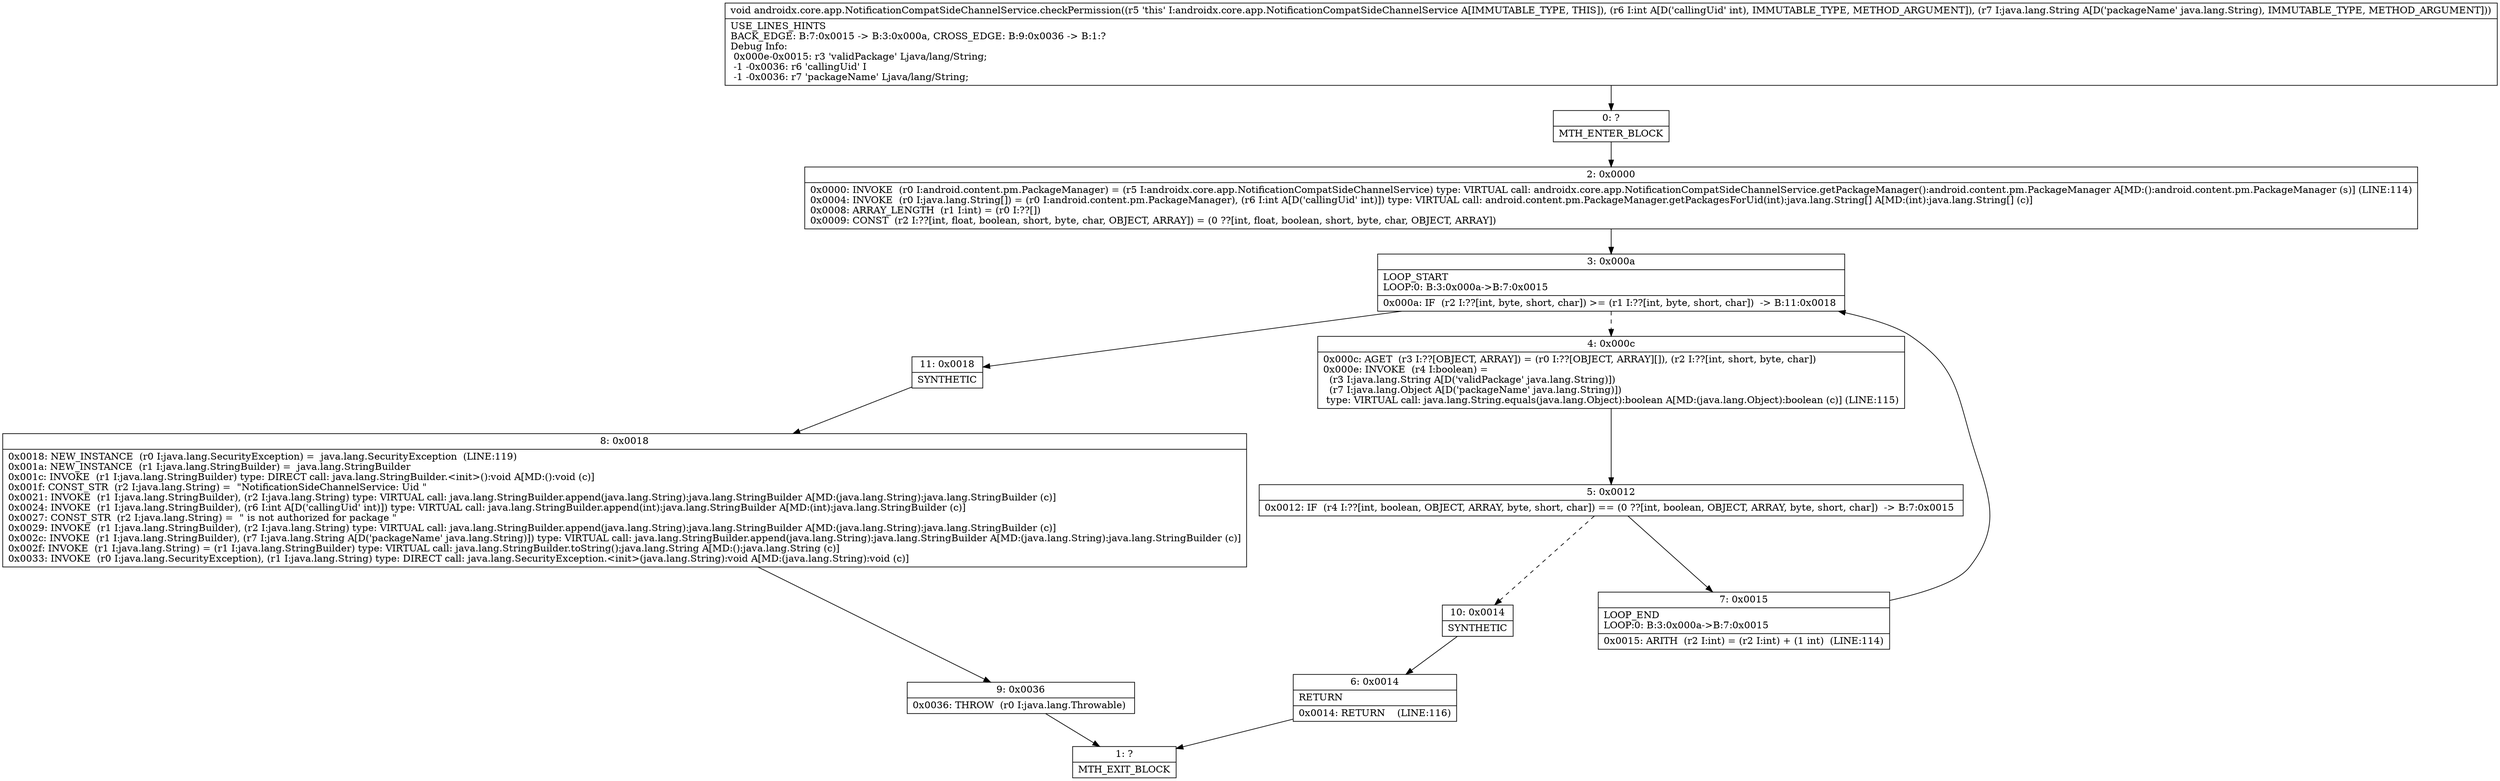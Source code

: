 digraph "CFG forandroidx.core.app.NotificationCompatSideChannelService.checkPermission(ILjava\/lang\/String;)V" {
Node_0 [shape=record,label="{0\:\ ?|MTH_ENTER_BLOCK\l}"];
Node_2 [shape=record,label="{2\:\ 0x0000|0x0000: INVOKE  (r0 I:android.content.pm.PackageManager) = (r5 I:androidx.core.app.NotificationCompatSideChannelService) type: VIRTUAL call: androidx.core.app.NotificationCompatSideChannelService.getPackageManager():android.content.pm.PackageManager A[MD:():android.content.pm.PackageManager (s)] (LINE:114)\l0x0004: INVOKE  (r0 I:java.lang.String[]) = (r0 I:android.content.pm.PackageManager), (r6 I:int A[D('callingUid' int)]) type: VIRTUAL call: android.content.pm.PackageManager.getPackagesForUid(int):java.lang.String[] A[MD:(int):java.lang.String[] (c)]\l0x0008: ARRAY_LENGTH  (r1 I:int) = (r0 I:??[]) \l0x0009: CONST  (r2 I:??[int, float, boolean, short, byte, char, OBJECT, ARRAY]) = (0 ??[int, float, boolean, short, byte, char, OBJECT, ARRAY]) \l}"];
Node_3 [shape=record,label="{3\:\ 0x000a|LOOP_START\lLOOP:0: B:3:0x000a\-\>B:7:0x0015\l|0x000a: IF  (r2 I:??[int, byte, short, char]) \>= (r1 I:??[int, byte, short, char])  \-\> B:11:0x0018 \l}"];
Node_4 [shape=record,label="{4\:\ 0x000c|0x000c: AGET  (r3 I:??[OBJECT, ARRAY]) = (r0 I:??[OBJECT, ARRAY][]), (r2 I:??[int, short, byte, char]) \l0x000e: INVOKE  (r4 I:boolean) = \l  (r3 I:java.lang.String A[D('validPackage' java.lang.String)])\l  (r7 I:java.lang.Object A[D('packageName' java.lang.String)])\l type: VIRTUAL call: java.lang.String.equals(java.lang.Object):boolean A[MD:(java.lang.Object):boolean (c)] (LINE:115)\l}"];
Node_5 [shape=record,label="{5\:\ 0x0012|0x0012: IF  (r4 I:??[int, boolean, OBJECT, ARRAY, byte, short, char]) == (0 ??[int, boolean, OBJECT, ARRAY, byte, short, char])  \-\> B:7:0x0015 \l}"];
Node_7 [shape=record,label="{7\:\ 0x0015|LOOP_END\lLOOP:0: B:3:0x000a\-\>B:7:0x0015\l|0x0015: ARITH  (r2 I:int) = (r2 I:int) + (1 int)  (LINE:114)\l}"];
Node_10 [shape=record,label="{10\:\ 0x0014|SYNTHETIC\l}"];
Node_6 [shape=record,label="{6\:\ 0x0014|RETURN\l|0x0014: RETURN    (LINE:116)\l}"];
Node_1 [shape=record,label="{1\:\ ?|MTH_EXIT_BLOCK\l}"];
Node_11 [shape=record,label="{11\:\ 0x0018|SYNTHETIC\l}"];
Node_8 [shape=record,label="{8\:\ 0x0018|0x0018: NEW_INSTANCE  (r0 I:java.lang.SecurityException) =  java.lang.SecurityException  (LINE:119)\l0x001a: NEW_INSTANCE  (r1 I:java.lang.StringBuilder) =  java.lang.StringBuilder \l0x001c: INVOKE  (r1 I:java.lang.StringBuilder) type: DIRECT call: java.lang.StringBuilder.\<init\>():void A[MD:():void (c)]\l0x001f: CONST_STR  (r2 I:java.lang.String) =  \"NotificationSideChannelService: Uid \" \l0x0021: INVOKE  (r1 I:java.lang.StringBuilder), (r2 I:java.lang.String) type: VIRTUAL call: java.lang.StringBuilder.append(java.lang.String):java.lang.StringBuilder A[MD:(java.lang.String):java.lang.StringBuilder (c)]\l0x0024: INVOKE  (r1 I:java.lang.StringBuilder), (r6 I:int A[D('callingUid' int)]) type: VIRTUAL call: java.lang.StringBuilder.append(int):java.lang.StringBuilder A[MD:(int):java.lang.StringBuilder (c)]\l0x0027: CONST_STR  (r2 I:java.lang.String) =  \" is not authorized for package \" \l0x0029: INVOKE  (r1 I:java.lang.StringBuilder), (r2 I:java.lang.String) type: VIRTUAL call: java.lang.StringBuilder.append(java.lang.String):java.lang.StringBuilder A[MD:(java.lang.String):java.lang.StringBuilder (c)]\l0x002c: INVOKE  (r1 I:java.lang.StringBuilder), (r7 I:java.lang.String A[D('packageName' java.lang.String)]) type: VIRTUAL call: java.lang.StringBuilder.append(java.lang.String):java.lang.StringBuilder A[MD:(java.lang.String):java.lang.StringBuilder (c)]\l0x002f: INVOKE  (r1 I:java.lang.String) = (r1 I:java.lang.StringBuilder) type: VIRTUAL call: java.lang.StringBuilder.toString():java.lang.String A[MD:():java.lang.String (c)]\l0x0033: INVOKE  (r0 I:java.lang.SecurityException), (r1 I:java.lang.String) type: DIRECT call: java.lang.SecurityException.\<init\>(java.lang.String):void A[MD:(java.lang.String):void (c)]\l}"];
Node_9 [shape=record,label="{9\:\ 0x0036|0x0036: THROW  (r0 I:java.lang.Throwable) \l}"];
MethodNode[shape=record,label="{void androidx.core.app.NotificationCompatSideChannelService.checkPermission((r5 'this' I:androidx.core.app.NotificationCompatSideChannelService A[IMMUTABLE_TYPE, THIS]), (r6 I:int A[D('callingUid' int), IMMUTABLE_TYPE, METHOD_ARGUMENT]), (r7 I:java.lang.String A[D('packageName' java.lang.String), IMMUTABLE_TYPE, METHOD_ARGUMENT]))  | USE_LINES_HINTS\lBACK_EDGE: B:7:0x0015 \-\> B:3:0x000a, CROSS_EDGE: B:9:0x0036 \-\> B:1:?\lDebug Info:\l  0x000e\-0x0015: r3 'validPackage' Ljava\/lang\/String;\l  \-1 \-0x0036: r6 'callingUid' I\l  \-1 \-0x0036: r7 'packageName' Ljava\/lang\/String;\l}"];
MethodNode -> Node_0;Node_0 -> Node_2;
Node_2 -> Node_3;
Node_3 -> Node_4[style=dashed];
Node_3 -> Node_11;
Node_4 -> Node_5;
Node_5 -> Node_7;
Node_5 -> Node_10[style=dashed];
Node_7 -> Node_3;
Node_10 -> Node_6;
Node_6 -> Node_1;
Node_11 -> Node_8;
Node_8 -> Node_9;
Node_9 -> Node_1;
}

